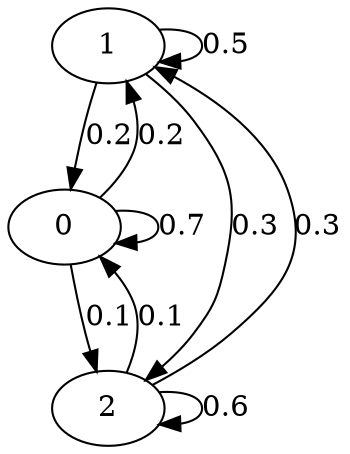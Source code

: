 digraph  {
1;
0;
2;
1 -> 1  [key=0, weight="0.5", label="0.5"];
1 -> 0  [key=0, weight="0.2", label="0.2"];
1 -> 2  [key=0, weight="0.3", label="0.3"];
0 -> 1  [key=0, weight="0.2", label="0.2"];
0 -> 0  [key=0, weight="0.7", label="0.7"];
0 -> 2  [key=0, weight="0.1", label="0.1"];
2 -> 1  [key=0, weight="0.3", label="0.3"];
2 -> 0  [key=0, weight="0.1", label="0.1"];
2 -> 2  [key=0, weight="0.6", label="0.6"];
}
